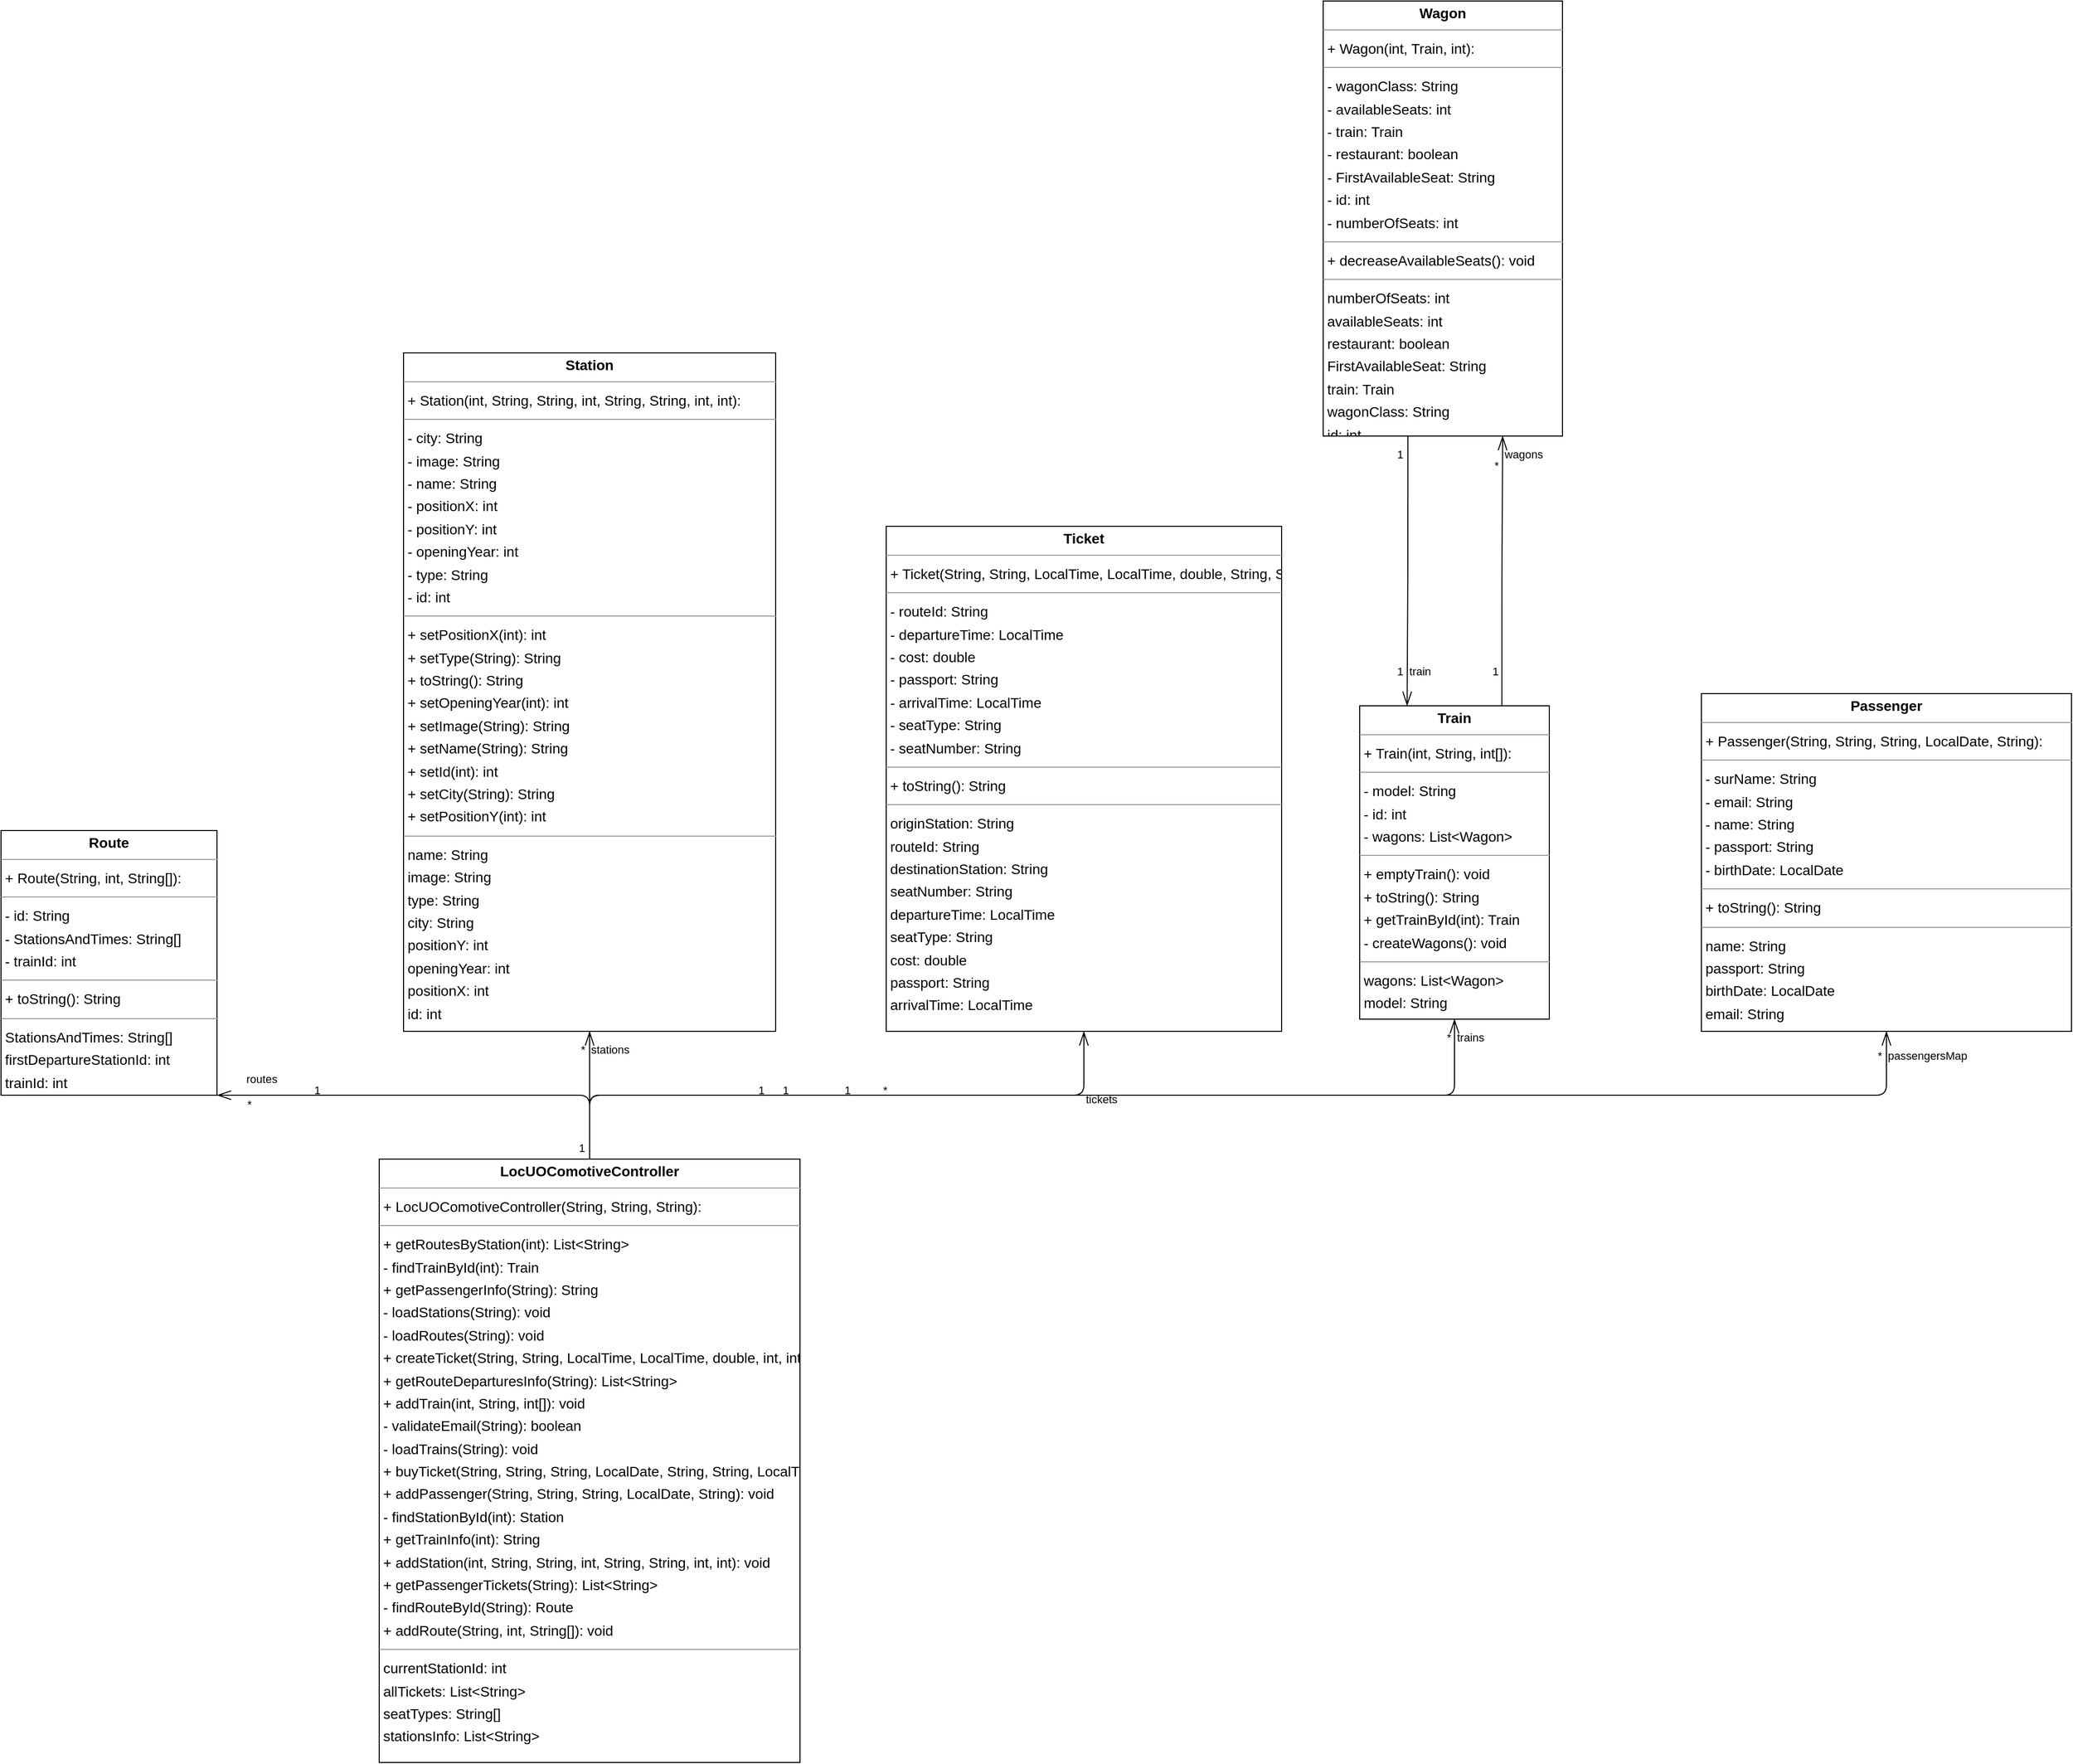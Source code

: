 <mxfile version="24.6.1" type="device">
  <diagram id="xFu-U3NYkl0iLfJINw86" name="Page-1">
    <mxGraphModel dx="2391" dy="1027" grid="1" gridSize="10" guides="1" tooltips="1" connect="1" arrows="1" fold="1" page="0" pageScale="1" pageWidth="850" pageHeight="1100" background="none" math="0" shadow="0">
      <root>
        <mxCell id="0" />
        <mxCell id="1" parent="0" />
        <mxCell id="node2" value="&lt;p style=&quot;margin:0px;margin-top:4px;text-align:center;&quot;&gt;&lt;b&gt;LocUOComotiveController&lt;/b&gt;&lt;/p&gt;&lt;hr size=&quot;1&quot;/&gt;&lt;p style=&quot;margin:0 0 0 4px;line-height:1.6;&quot;&gt;+ LocUOComotiveController(String, String, String): &lt;/p&gt;&lt;hr size=&quot;1&quot;/&gt;&lt;p style=&quot;margin:0 0 0 4px;line-height:1.6;&quot;&gt;+ getRoutesByStation(int): List&amp;lt;String&amp;gt;&lt;br/&gt;- findTrainById(int): Train&lt;br/&gt;+ getPassengerInfo(String): String&lt;br/&gt;- loadStations(String): void&lt;br/&gt;- loadRoutes(String): void&lt;br/&gt;+ createTicket(String, String, LocalTime, LocalTime, double, int, int, String): void&lt;br/&gt;+ getRouteDeparturesInfo(String): List&amp;lt;String&amp;gt;&lt;br/&gt;+ addTrain(int, String, int[]): void&lt;br/&gt;- validateEmail(String): boolean&lt;br/&gt;- loadTrains(String): void&lt;br/&gt;+ buyTicket(String, String, String, LocalDate, String, String, LocalTime, LocalTime, double, int, int, String): void&lt;br/&gt;+ addPassenger(String, String, String, LocalDate, String): void&lt;br/&gt;- findStationById(int): Station&lt;br/&gt;+ getTrainInfo(int): String&lt;br/&gt;+ addStation(int, String, String, int, String, String, int, int): void&lt;br/&gt;+ getPassengerTickets(String): List&amp;lt;String&amp;gt;&lt;br/&gt;- findRouteById(String): Route&lt;br/&gt;+ addRoute(String, int, String[]): void&lt;/p&gt;&lt;hr size=&quot;1&quot;/&gt;&lt;p style=&quot;margin:0 0 0 4px;line-height:1.6;&quot;&gt; currentStationId: int&lt;br/&gt; allTickets: List&amp;lt;String&amp;gt;&lt;br/&gt; seatTypes: String[]&lt;br/&gt; stationsInfo: List&amp;lt;String&amp;gt;&lt;/p&gt;" style="verticalAlign=top;align=left;overflow=fill;fontSize=14;fontFamily=Helvetica;html=1;rounded=0;shadow=0;comic=0;labelBackgroundColor=none;strokeWidth=1;" parent="1" vertex="1">
          <mxGeometry x="-142" y="1764" width="415" height="595" as="geometry" />
        </mxCell>
        <mxCell id="node0" value="&lt;p style=&quot;margin:0px;margin-top:4px;text-align:center;&quot;&gt;&lt;b&gt;Passenger&lt;/b&gt;&lt;/p&gt;&lt;hr size=&quot;1&quot;/&gt;&lt;p style=&quot;margin:0 0 0 4px;line-height:1.6;&quot;&gt;+ Passenger(String, String, String, LocalDate, String): &lt;/p&gt;&lt;hr size=&quot;1&quot;/&gt;&lt;p style=&quot;margin:0 0 0 4px;line-height:1.6;&quot;&gt;- surName: String&lt;br/&gt;- email: String&lt;br/&gt;- name: String&lt;br/&gt;- passport: String&lt;br/&gt;- birthDate: LocalDate&lt;/p&gt;&lt;hr size=&quot;1&quot;/&gt;&lt;p style=&quot;margin:0 0 0 4px;line-height:1.6;&quot;&gt;+ toString(): String&lt;/p&gt;&lt;hr size=&quot;1&quot;/&gt;&lt;p style=&quot;margin:0 0 0 4px;line-height:1.6;&quot;&gt; name: String&lt;br/&gt; passport: String&lt;br/&gt; birthDate: LocalDate&lt;br/&gt; email: String&lt;br/&gt; surName: String&lt;/p&gt;" style="verticalAlign=top;align=left;overflow=fill;fontSize=14;fontFamily=Helvetica;html=1;rounded=0;shadow=0;comic=0;labelBackgroundColor=none;strokeWidth=1;" parent="1" vertex="1">
          <mxGeometry x="1162" y="1305" width="365" height="333" as="geometry" />
        </mxCell>
        <mxCell id="node5" value="&lt;p style=&quot;margin:0px;margin-top:4px;text-align:center;&quot;&gt;&lt;b&gt;Route&lt;/b&gt;&lt;/p&gt;&lt;hr size=&quot;1&quot;/&gt;&lt;p style=&quot;margin:0 0 0 4px;line-height:1.6;&quot;&gt;+ Route(String, int, String[]): &lt;/p&gt;&lt;hr size=&quot;1&quot;/&gt;&lt;p style=&quot;margin:0 0 0 4px;line-height:1.6;&quot;&gt;- id: String&lt;br/&gt;- StationsAndTimes: String[]&lt;br/&gt;- trainId: int&lt;/p&gt;&lt;hr size=&quot;1&quot;/&gt;&lt;p style=&quot;margin:0 0 0 4px;line-height:1.6;&quot;&gt;+ toString(): String&lt;/p&gt;&lt;hr size=&quot;1&quot;/&gt;&lt;p style=&quot;margin:0 0 0 4px;line-height:1.6;&quot;&gt; StationsAndTimes: String[]&lt;br/&gt; firstDepartureStationId: int&lt;br/&gt; trainId: int&lt;br/&gt; id: String&lt;/p&gt;" style="verticalAlign=top;align=left;overflow=fill;fontSize=14;fontFamily=Helvetica;html=1;rounded=0;shadow=0;comic=0;labelBackgroundColor=none;strokeWidth=1;" parent="1" vertex="1">
          <mxGeometry x="-515" y="1440" width="213" height="261" as="geometry" />
        </mxCell>
        <mxCell id="node4" value="&lt;p style=&quot;margin:0px;margin-top:4px;text-align:center;&quot;&gt;&lt;b&gt;Station&lt;/b&gt;&lt;/p&gt;&lt;hr size=&quot;1&quot;/&gt;&lt;p style=&quot;margin:0 0 0 4px;line-height:1.6;&quot;&gt;+ Station(int, String, String, int, String, String, int, int): &lt;/p&gt;&lt;hr size=&quot;1&quot;/&gt;&lt;p style=&quot;margin:0 0 0 4px;line-height:1.6;&quot;&gt;- city: String&lt;br/&gt;- image: String&lt;br/&gt;- name: String&lt;br/&gt;- positionX: int&lt;br/&gt;- positionY: int&lt;br/&gt;- openingYear: int&lt;br/&gt;- type: String&lt;br/&gt;- id: int&lt;/p&gt;&lt;hr size=&quot;1&quot;/&gt;&lt;p style=&quot;margin:0 0 0 4px;line-height:1.6;&quot;&gt;+ setPositionX(int): int&lt;br/&gt;+ setType(String): String&lt;br/&gt;+ toString(): String&lt;br/&gt;+ setOpeningYear(int): int&lt;br/&gt;+ setImage(String): String&lt;br/&gt;+ setName(String): String&lt;br/&gt;+ setId(int): int&lt;br/&gt;+ setCity(String): String&lt;br/&gt;+ setPositionY(int): int&lt;/p&gt;&lt;hr size=&quot;1&quot;/&gt;&lt;p style=&quot;margin:0 0 0 4px;line-height:1.6;&quot;&gt; name: String&lt;br/&gt; image: String&lt;br/&gt; type: String&lt;br/&gt; city: String&lt;br/&gt; positionY: int&lt;br/&gt; openingYear: int&lt;br/&gt; positionX: int&lt;br/&gt; id: int&lt;/p&gt;" style="verticalAlign=top;align=left;overflow=fill;fontSize=14;fontFamily=Helvetica;html=1;rounded=0;shadow=0;comic=0;labelBackgroundColor=none;strokeWidth=1;" parent="1" vertex="1">
          <mxGeometry x="-118" y="969" width="367" height="669" as="geometry" />
        </mxCell>
        <mxCell id="node3" value="&lt;p style=&quot;margin:0px;margin-top:4px;text-align:center;&quot;&gt;&lt;b&gt;Ticket&lt;/b&gt;&lt;/p&gt;&lt;hr size=&quot;1&quot;/&gt;&lt;p style=&quot;margin:0 0 0 4px;line-height:1.6;&quot;&gt;+ Ticket(String, String, LocalTime, LocalTime, double, String, String, String, String): &lt;/p&gt;&lt;hr size=&quot;1&quot;/&gt;&lt;p style=&quot;margin:0 0 0 4px;line-height:1.6;&quot;&gt;- routeId: String&lt;br/&gt;- departureTime: LocalTime&lt;br/&gt;- cost: double&lt;br/&gt;- passport: String&lt;br/&gt;- arrivalTime: LocalTime&lt;br/&gt;- seatType: String&lt;br/&gt;- seatNumber: String&lt;/p&gt;&lt;hr size=&quot;1&quot;/&gt;&lt;p style=&quot;margin:0 0 0 4px;line-height:1.6;&quot;&gt;+ toString(): String&lt;/p&gt;&lt;hr size=&quot;1&quot;/&gt;&lt;p style=&quot;margin:0 0 0 4px;line-height:1.6;&quot;&gt; originStation: String&lt;br/&gt; routeId: String&lt;br/&gt; destinationStation: String&lt;br/&gt; seatNumber: String&lt;br/&gt; departureTime: LocalTime&lt;br/&gt; seatType: String&lt;br/&gt; cost: double&lt;br/&gt; passport: String&lt;br/&gt; arrivalTime: LocalTime&lt;/p&gt;" style="verticalAlign=top;align=left;overflow=fill;fontSize=14;fontFamily=Helvetica;html=1;rounded=0;shadow=0;comic=0;labelBackgroundColor=none;strokeWidth=1;" parent="1" vertex="1">
          <mxGeometry x="358" y="1140" width="390" height="498" as="geometry" />
        </mxCell>
        <mxCell id="node1" value="&lt;p style=&quot;margin:0px;margin-top:4px;text-align:center;&quot;&gt;&lt;b&gt;Train&lt;/b&gt;&lt;/p&gt;&lt;hr size=&quot;1&quot;/&gt;&lt;p style=&quot;margin:0 0 0 4px;line-height:1.6;&quot;&gt;+ Train(int, String, int[]): &lt;/p&gt;&lt;hr size=&quot;1&quot;/&gt;&lt;p style=&quot;margin:0 0 0 4px;line-height:1.6;&quot;&gt;- model: String&lt;br/&gt;- id: int&lt;br/&gt;- wagons: List&amp;lt;Wagon&amp;gt;&lt;/p&gt;&lt;hr size=&quot;1&quot;/&gt;&lt;p style=&quot;margin:0 0 0 4px;line-height:1.6;&quot;&gt;+ emptyTrain(): void&lt;br/&gt;+ toString(): String&lt;br/&gt;+ getTrainById(int): Train&lt;br/&gt;- createWagons(): void&lt;/p&gt;&lt;hr size=&quot;1&quot;/&gt;&lt;p style=&quot;margin:0 0 0 4px;line-height:1.6;&quot;&gt; wagons: List&amp;lt;Wagon&amp;gt;&lt;br/&gt; model: String&lt;br/&gt; id: int&lt;/p&gt;" style="verticalAlign=top;align=left;overflow=fill;fontSize=14;fontFamily=Helvetica;html=1;rounded=0;shadow=0;comic=0;labelBackgroundColor=none;strokeWidth=1;" parent="1" vertex="1">
          <mxGeometry x="825" y="1317" width="187" height="309" as="geometry" />
        </mxCell>
        <mxCell id="node6" value="&lt;p style=&quot;margin:0px;margin-top:4px;text-align:center;&quot;&gt;&lt;b&gt;Wagon&lt;/b&gt;&lt;/p&gt;&lt;hr size=&quot;1&quot;/&gt;&lt;p style=&quot;margin:0 0 0 4px;line-height:1.6;&quot;&gt;+ Wagon(int, Train, int): &lt;/p&gt;&lt;hr size=&quot;1&quot;/&gt;&lt;p style=&quot;margin:0 0 0 4px;line-height:1.6;&quot;&gt;- wagonClass: String&lt;br/&gt;- availableSeats: int&lt;br/&gt;- train: Train&lt;br/&gt;- restaurant: boolean&lt;br/&gt;- FirstAvailableSeat: String&lt;br/&gt;- id: int&lt;br/&gt;- numberOfSeats: int&lt;/p&gt;&lt;hr size=&quot;1&quot;/&gt;&lt;p style=&quot;margin:0 0 0 4px;line-height:1.6;&quot;&gt;+ decreaseAvailableSeats(): void&lt;/p&gt;&lt;hr size=&quot;1&quot;/&gt;&lt;p style=&quot;margin:0 0 0 4px;line-height:1.6;&quot;&gt; numberOfSeats: int&lt;br/&gt; availableSeats: int&lt;br/&gt; restaurant: boolean&lt;br/&gt; FirstAvailableSeat: String&lt;br/&gt; train: Train&lt;br/&gt; wagonClass: String&lt;br/&gt; id: int&lt;/p&gt;" style="verticalAlign=top;align=left;overflow=fill;fontSize=14;fontFamily=Helvetica;html=1;rounded=0;shadow=0;comic=0;labelBackgroundColor=none;strokeWidth=1;" parent="1" vertex="1">
          <mxGeometry x="789" y="622" width="236" height="429" as="geometry" />
        </mxCell>
        <mxCell id="edge5" value="" style="html=1;rounded=1;edgeStyle=orthogonalEdgeStyle;dashed=0;startArrow=diamondThinstartSize=12;endArrow=openThin;endSize=12;exitX=0.500;exitY=0.000;exitDx=0;exitDy=0;entryX=0.500;entryY=1.000;entryDx=0;entryDy=0;labelBackgroundColor=none;fontColor=default;" parent="1" source="node2" target="node0" edge="1">
          <mxGeometry width="50" height="50" relative="1" as="geometry">
            <Array as="points">
              <mxPoint x="65" y="1701" />
              <mxPoint x="1344" y="1701" />
            </Array>
          </mxGeometry>
        </mxCell>
        <mxCell id="label30" value="1" style="edgeLabel;resizable=0;html=1;align=left;verticalAlign=top;labelBackgroundColor=none;" parent="edge5" vertex="1" connectable="0">
          <mxGeometry x="315" y="1683" as="geometry" />
        </mxCell>
        <mxCell id="label34" value="*" style="edgeLabel;resizable=0;html=1;align=left;verticalAlign=top;labelBackgroundColor=none;" parent="edge5" vertex="1" connectable="0">
          <mxGeometry x="1334" y="1649" as="geometry" />
        </mxCell>
        <mxCell id="label35" value="passengersMap" style="edgeLabel;resizable=0;html=1;align=left;verticalAlign=top;labelBackgroundColor=none;" parent="edge5" vertex="1" connectable="0">
          <mxGeometry x="1344" y="1649" as="geometry" />
        </mxCell>
        <mxCell id="edge3" value="" style="html=1;rounded=1;edgeStyle=orthogonalEdgeStyle;dashed=0;startArrow=diamondThinstartSize=12;endArrow=openThin;endSize=12;exitX=0.500;exitY=0.000;exitDx=0;exitDy=0;entryX=1.000;entryY=1.000;entryDx=0;entryDy=0;labelBackgroundColor=none;fontColor=default;" parent="1" source="node2" target="node5" edge="1">
          <mxGeometry width="50" height="50" relative="1" as="geometry">
            <Array as="points">
              <mxPoint x="65" y="1701" />
            </Array>
          </mxGeometry>
        </mxCell>
        <mxCell id="label18" value="1" style="edgeLabel;resizable=0;html=1;align=left;verticalAlign=top;labelBackgroundColor=none;" parent="edge3" vertex="1" connectable="0">
          <mxGeometry x="-208" y="1683" as="geometry" />
        </mxCell>
        <mxCell id="label22" value="*" style="edgeLabel;resizable=0;html=1;align=left;verticalAlign=top;labelBackgroundColor=none;" parent="edge3" vertex="1" connectable="0">
          <mxGeometry x="-274" y="1697" as="geometry" />
        </mxCell>
        <mxCell id="label23" value="routes" style="edgeLabel;resizable=0;html=1;align=left;verticalAlign=top;labelBackgroundColor=none;" parent="edge3" vertex="1" connectable="0">
          <mxGeometry x="-275" y="1672" as="geometry" />
        </mxCell>
        <mxCell id="edge1" value="" style="html=1;rounded=1;edgeStyle=orthogonalEdgeStyle;dashed=0;startArrow=diamondThinstartSize=12;endArrow=openThin;endSize=12;exitX=0.500;exitY=0.000;exitDx=0;exitDy=0;entryX=0.500;entryY=1.000;entryDx=0;entryDy=0;labelBackgroundColor=none;fontColor=default;" parent="1" source="node2" target="node4" edge="1">
          <mxGeometry width="50" height="50" relative="1" as="geometry">
            <Array as="points" />
          </mxGeometry>
        </mxCell>
        <mxCell id="label6" value="1" style="edgeLabel;resizable=0;html=1;align=left;verticalAlign=top;labelBackgroundColor=none;" parent="edge1" vertex="1" connectable="0">
          <mxGeometry x="53" y="1740" as="geometry" />
        </mxCell>
        <mxCell id="label10" value="*" style="edgeLabel;resizable=0;html=1;align=left;verticalAlign=top;labelBackgroundColor=none;" parent="edge1" vertex="1" connectable="0">
          <mxGeometry x="55" y="1643" as="geometry" />
        </mxCell>
        <mxCell id="label11" value="stations" style="edgeLabel;resizable=0;html=1;align=left;verticalAlign=top;labelBackgroundColor=none;" parent="edge1" vertex="1" connectable="0">
          <mxGeometry x="65" y="1643" as="geometry" />
        </mxCell>
        <mxCell id="edge6" value="" style="html=1;rounded=1;edgeStyle=orthogonalEdgeStyle;dashed=0;startArrow=diamondThinstartSize=12;endArrow=openThin;endSize=12;exitX=0.500;exitY=0.000;exitDx=0;exitDy=0;entryX=0.500;entryY=1.000;entryDx=0;entryDy=0;labelBackgroundColor=none;fontColor=default;" parent="1" source="node2" target="node3" edge="1">
          <mxGeometry width="50" height="50" relative="1" as="geometry">
            <Array as="points">
              <mxPoint x="65" y="1701" />
              <mxPoint x="553" y="1701" />
            </Array>
          </mxGeometry>
        </mxCell>
        <mxCell id="label36" value="1" style="edgeLabel;resizable=0;html=1;align=left;verticalAlign=top;labelBackgroundColor=none;" parent="edge6" vertex="1" connectable="0">
          <mxGeometry x="254" y="1683" as="geometry" />
        </mxCell>
        <mxCell id="label40" value="*" style="edgeLabel;resizable=0;html=1;align=left;verticalAlign=top;labelBackgroundColor=none;" parent="edge6" vertex="1" connectable="0">
          <mxGeometry x="353" y="1683" as="geometry" />
        </mxCell>
        <mxCell id="label41" value="tickets" style="edgeLabel;resizable=0;html=1;align=left;verticalAlign=top;labelBackgroundColor=none;" parent="edge6" vertex="1" connectable="0">
          <mxGeometry x="553" y="1692" as="geometry" />
        </mxCell>
        <mxCell id="edge0" value="" style="html=1;rounded=1;edgeStyle=orthogonalEdgeStyle;dashed=0;startArrow=diamondThinstartSize=12;endArrow=openThin;endSize=12;exitX=0.500;exitY=0.000;exitDx=0;exitDy=0;entryX=0.500;entryY=1.000;entryDx=0;entryDy=0;labelBackgroundColor=none;fontColor=default;" parent="1" source="node2" target="node1" edge="1">
          <mxGeometry width="50" height="50" relative="1" as="geometry">
            <Array as="points">
              <mxPoint x="65" y="1701" />
              <mxPoint x="919" y="1701" />
            </Array>
          </mxGeometry>
        </mxCell>
        <mxCell id="label0" value="1" style="edgeLabel;resizable=0;html=1;align=left;verticalAlign=top;labelBackgroundColor=none;" parent="edge0" vertex="1" connectable="0">
          <mxGeometry x="230" y="1683" as="geometry" />
        </mxCell>
        <mxCell id="label4" value="*" style="edgeLabel;resizable=0;html=1;align=left;verticalAlign=top;labelBackgroundColor=none;" parent="edge0" vertex="1" connectable="0">
          <mxGeometry x="909" y="1631" as="geometry" />
        </mxCell>
        <mxCell id="label5" value="trains" style="edgeLabel;resizable=0;html=1;align=left;verticalAlign=top;labelBackgroundColor=none;" parent="edge0" vertex="1" connectable="0">
          <mxGeometry x="919" y="1631" as="geometry" />
        </mxCell>
        <mxCell id="edge4" value="" style="html=1;rounded=1;edgeStyle=orthogonalEdgeStyle;dashed=0;startArrow=diamondThinstartSize=12;endArrow=openThin;endSize=12;exitX=0.750;exitY=0.000;exitDx=0;exitDy=0;entryX=0.750;entryY=1.000;entryDx=0;entryDy=0;labelBackgroundColor=none;fontColor=default;" parent="1" source="node1" target="node6" edge="1">
          <mxGeometry width="50" height="50" relative="1" as="geometry">
            <Array as="points" />
          </mxGeometry>
        </mxCell>
        <mxCell id="label24" value="1" style="edgeLabel;resizable=0;html=1;align=left;verticalAlign=top;labelBackgroundColor=none;" parent="edge4" vertex="1" connectable="0">
          <mxGeometry x="954" y="1270" as="geometry" />
        </mxCell>
        <mxCell id="label28" value="*" style="edgeLabel;resizable=0;html=1;align=left;verticalAlign=top;labelBackgroundColor=none;" parent="edge4" vertex="1" connectable="0">
          <mxGeometry x="956" y="1067" as="geometry" />
        </mxCell>
        <mxCell id="label29" value="wagons" style="edgeLabel;resizable=0;html=1;align=left;verticalAlign=top;labelBackgroundColor=none;" parent="edge4" vertex="1" connectable="0">
          <mxGeometry x="966" y="1056" as="geometry" />
        </mxCell>
        <mxCell id="edge2" value="" style="html=1;rounded=1;edgeStyle=orthogonalEdgeStyle;dashed=0;startArrow=diamondThinstartSize=12;endArrow=openThin;endSize=12;exitX=0.354;exitY=1.000;exitDx=0;exitDy=0;entryX=0.250;entryY=0.000;entryDx=0;entryDy=0;labelBackgroundColor=none;fontColor=default;" parent="1" source="node6" target="node1" edge="1">
          <mxGeometry width="50" height="50" relative="1" as="geometry">
            <Array as="points" />
          </mxGeometry>
        </mxCell>
        <mxCell id="label12" value="1" style="edgeLabel;resizable=0;html=1;align=left;verticalAlign=top;labelBackgroundColor=none;" parent="edge2" vertex="1" connectable="0">
          <mxGeometry x="860" y="1056" as="geometry" />
        </mxCell>
        <mxCell id="label16" value="1" style="edgeLabel;resizable=0;html=1;align=left;verticalAlign=top;labelBackgroundColor=none;" parent="edge2" vertex="1" connectable="0">
          <mxGeometry x="860" y="1270" as="geometry" />
        </mxCell>
        <mxCell id="label17" value="train" style="edgeLabel;resizable=0;html=1;align=left;verticalAlign=top;labelBackgroundColor=none;" parent="edge2" vertex="1" connectable="0">
          <mxGeometry x="872" y="1270" as="geometry" />
        </mxCell>
      </root>
    </mxGraphModel>
  </diagram>
</mxfile>
